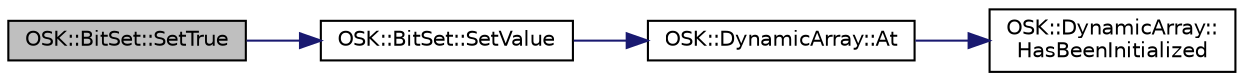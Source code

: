 digraph "OSK::BitSet::SetTrue"
{
 // LATEX_PDF_SIZE
  edge [fontname="Helvetica",fontsize="10",labelfontname="Helvetica",labelfontsize="10"];
  node [fontname="Helvetica",fontsize="10",shape=record];
  rankdir="LR";
  Node1 [label="OSK::BitSet::SetTrue",height=0.2,width=0.4,color="black", fillcolor="grey75", style="filled", fontcolor="black",tooltip="Establece el valor del bit dado a 1."];
  Node1 -> Node2 [color="midnightblue",fontsize="10",style="solid"];
  Node2 [label="OSK::BitSet::SetValue",height=0.2,width=0.4,color="black", fillcolor="white", style="filled",URL="$class_o_s_k_1_1_bit_set.html#a6a6452952af49f3f7e15634bef33fde4",tooltip="Establece el valor del bit en la posición dada."];
  Node2 -> Node3 [color="midnightblue",fontsize="10",style="solid"];
  Node3 [label="OSK::DynamicArray::At",height=0.2,width=0.4,color="black", fillcolor="white", style="filled",URL="$class_o_s_k_1_1_dynamic_array.html#a9691f5eaf46654d59525c6c342d69cbb",tooltip="Devuelve el elemento en la posición dada."];
  Node3 -> Node4 [color="midnightblue",fontsize="10",style="solid"];
  Node4 [label="OSK::DynamicArray::\lHasBeenInitialized",height=0.2,width=0.4,color="black", fillcolor="white", style="filled",URL="$class_o_s_k_1_1_dynamic_array.html#a24b36038b685ea5f33b2b9b279035cef",tooltip="Devuelve true si el array se ha inicializado."];
}
